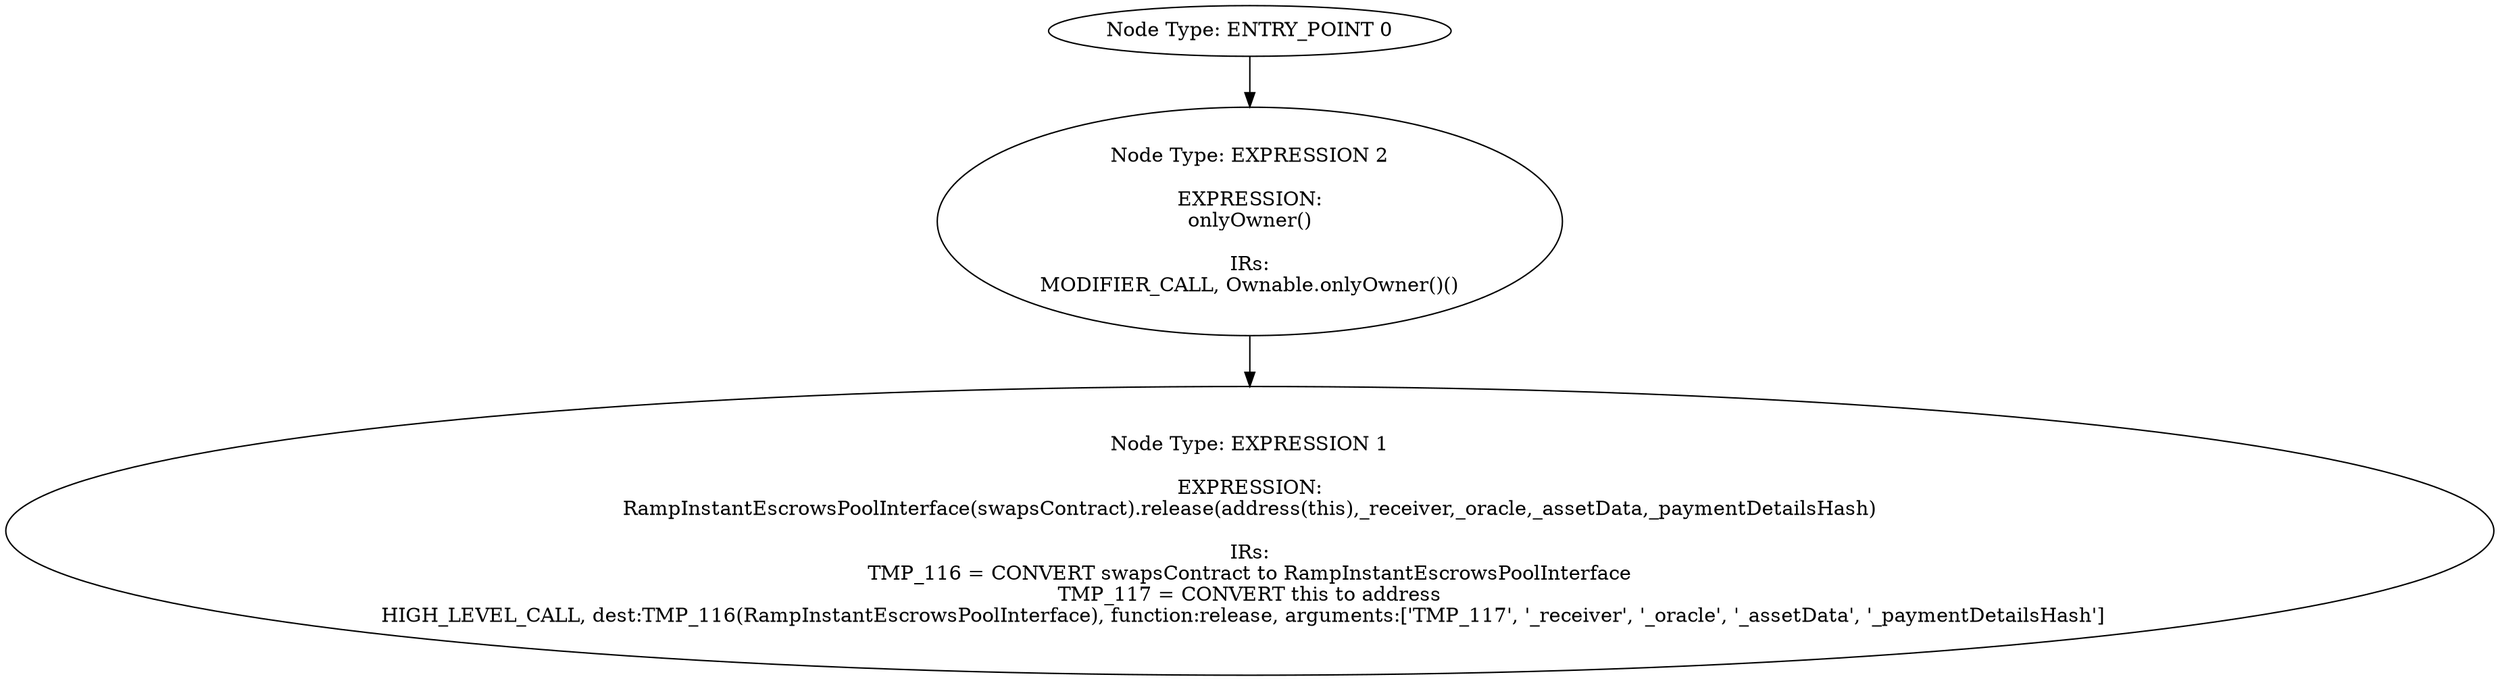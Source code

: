 digraph{
0[label="Node Type: ENTRY_POINT 0
"];
0->2;
1[label="Node Type: EXPRESSION 1

EXPRESSION:
RampInstantEscrowsPoolInterface(swapsContract).release(address(this),_receiver,_oracle,_assetData,_paymentDetailsHash)

IRs:
TMP_116 = CONVERT swapsContract to RampInstantEscrowsPoolInterface
TMP_117 = CONVERT this to address
HIGH_LEVEL_CALL, dest:TMP_116(RampInstantEscrowsPoolInterface), function:release, arguments:['TMP_117', '_receiver', '_oracle', '_assetData', '_paymentDetailsHash']  "];
2[label="Node Type: EXPRESSION 2

EXPRESSION:
onlyOwner()

IRs:
MODIFIER_CALL, Ownable.onlyOwner()()"];
2->1;
}
